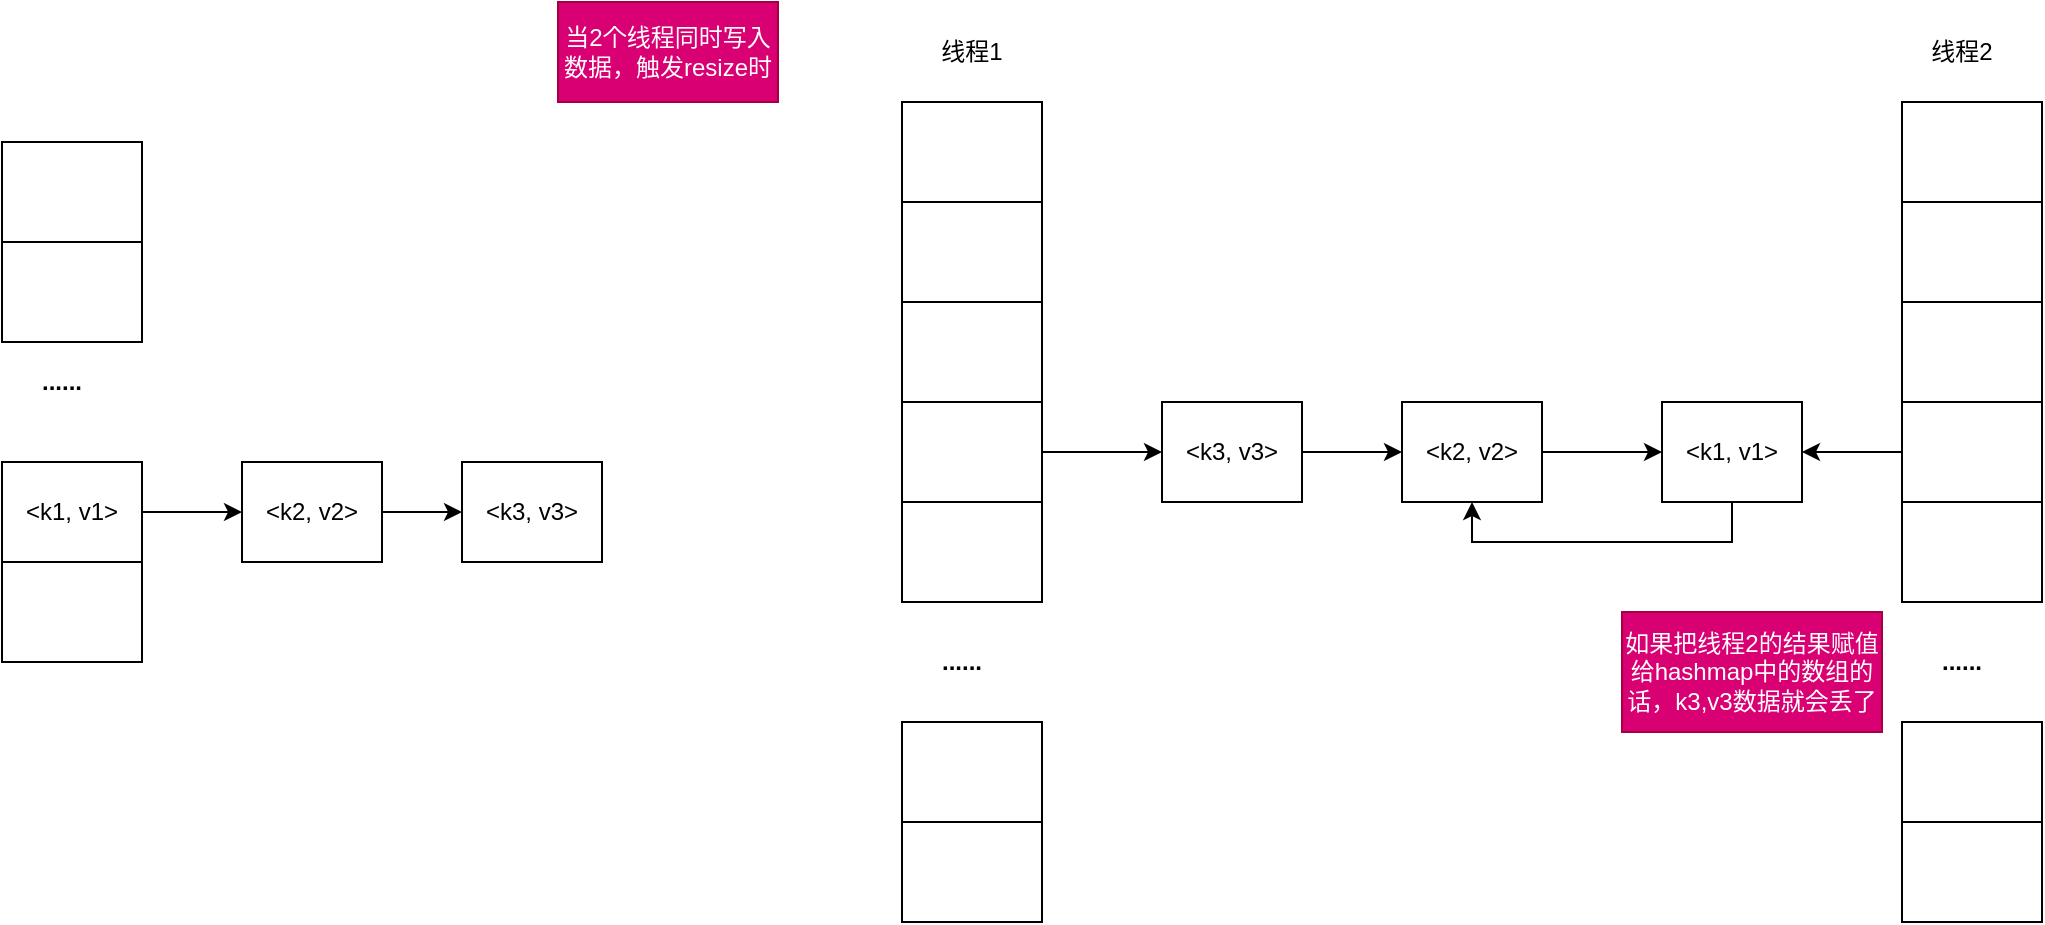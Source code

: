 <mxfile version="12.2.9" type="github" pages="1">
  <diagram id="ascZHyp_YfK_p-528XNL" name="第 1 页">
    <mxGraphModel dx="1422" dy="762" grid="1" gridSize="10" guides="1" tooltips="1" connect="1" arrows="1" fold="1" page="1" pageScale="1" pageWidth="827" pageHeight="1169" math="0" shadow="0">
      <root>
        <mxCell id="0"/>
        <mxCell id="1" parent="0"/>
        <mxCell id="5aiVry4SEzzhgw1wP6Zf-1" value="" style="rounded=0;whiteSpace=wrap;html=1;" vertex="1" parent="1">
          <mxGeometry x="80" y="230" width="70" height="50" as="geometry"/>
        </mxCell>
        <mxCell id="5aiVry4SEzzhgw1wP6Zf-2" value="" style="rounded=0;whiteSpace=wrap;html=1;" vertex="1" parent="1">
          <mxGeometry x="80" y="280" width="70" height="50" as="geometry"/>
        </mxCell>
        <mxCell id="5aiVry4SEzzhgw1wP6Zf-8" style="edgeStyle=orthogonalEdgeStyle;rounded=0;orthogonalLoop=1;jettySize=auto;html=1;entryX=0;entryY=0.5;entryDx=0;entryDy=0;" edge="1" parent="1" source="5aiVry4SEzzhgw1wP6Zf-4" target="5aiVry4SEzzhgw1wP6Zf-7">
          <mxGeometry relative="1" as="geometry"/>
        </mxCell>
        <mxCell id="5aiVry4SEzzhgw1wP6Zf-4" value="&amp;lt;k1, v1&amp;gt;" style="rounded=0;whiteSpace=wrap;html=1;fontStyle=0" vertex="1" parent="1">
          <mxGeometry x="80" y="390" width="70" height="50" as="geometry"/>
        </mxCell>
        <mxCell id="5aiVry4SEzzhgw1wP6Zf-5" value="&lt;b&gt;......&lt;/b&gt;" style="text;html=1;strokeColor=none;fillColor=none;align=center;verticalAlign=middle;whiteSpace=wrap;rounded=0;" vertex="1" parent="1">
          <mxGeometry x="90" y="340" width="40" height="20" as="geometry"/>
        </mxCell>
        <mxCell id="5aiVry4SEzzhgw1wP6Zf-6" value="" style="rounded=0;whiteSpace=wrap;html=1;" vertex="1" parent="1">
          <mxGeometry x="80" y="440" width="70" height="50" as="geometry"/>
        </mxCell>
        <mxCell id="5aiVry4SEzzhgw1wP6Zf-10" style="edgeStyle=orthogonalEdgeStyle;rounded=0;orthogonalLoop=1;jettySize=auto;html=1;" edge="1" parent="1" source="5aiVry4SEzzhgw1wP6Zf-7" target="5aiVry4SEzzhgw1wP6Zf-9">
          <mxGeometry relative="1" as="geometry"/>
        </mxCell>
        <mxCell id="5aiVry4SEzzhgw1wP6Zf-7" value="&amp;lt;k2, v2&amp;gt;" style="rounded=0;whiteSpace=wrap;html=1;fontStyle=0" vertex="1" parent="1">
          <mxGeometry x="200" y="390" width="70" height="50" as="geometry"/>
        </mxCell>
        <mxCell id="5aiVry4SEzzhgw1wP6Zf-9" value="&amp;lt;k3, v3&amp;gt;" style="rounded=0;whiteSpace=wrap;html=1;fontStyle=0" vertex="1" parent="1">
          <mxGeometry x="310" y="390" width="70" height="50" as="geometry"/>
        </mxCell>
        <mxCell id="5aiVry4SEzzhgw1wP6Zf-11" value="当2个线程同时写入数据，触发resize时" style="text;html=1;strokeColor=#A50040;fillColor=#d80073;align=center;verticalAlign=middle;whiteSpace=wrap;rounded=0;fontColor=#ffffff;" vertex="1" parent="1">
          <mxGeometry x="358" y="160" width="110" height="50" as="geometry"/>
        </mxCell>
        <mxCell id="5aiVry4SEzzhgw1wP6Zf-12" value="" style="rounded=0;whiteSpace=wrap;html=1;" vertex="1" parent="1">
          <mxGeometry x="530" y="210" width="70" height="50" as="geometry"/>
        </mxCell>
        <mxCell id="5aiVry4SEzzhgw1wP6Zf-13" value="" style="rounded=0;whiteSpace=wrap;html=1;" vertex="1" parent="1">
          <mxGeometry x="530" y="260" width="70" height="50" as="geometry"/>
        </mxCell>
        <mxCell id="5aiVry4SEzzhgw1wP6Zf-14" value="" style="rounded=0;whiteSpace=wrap;html=1;" vertex="1" parent="1">
          <mxGeometry x="530" y="310" width="70" height="50" as="geometry"/>
        </mxCell>
        <mxCell id="5aiVry4SEzzhgw1wP6Zf-21" style="edgeStyle=orthogonalEdgeStyle;rounded=0;orthogonalLoop=1;jettySize=auto;html=1;entryX=0;entryY=0.5;entryDx=0;entryDy=0;" edge="1" parent="1" source="5aiVry4SEzzhgw1wP6Zf-15" target="5aiVry4SEzzhgw1wP6Zf-20">
          <mxGeometry relative="1" as="geometry"/>
        </mxCell>
        <mxCell id="5aiVry4SEzzhgw1wP6Zf-15" value="" style="rounded=0;whiteSpace=wrap;html=1;" vertex="1" parent="1">
          <mxGeometry x="530" y="360" width="70" height="50" as="geometry"/>
        </mxCell>
        <mxCell id="5aiVry4SEzzhgw1wP6Zf-16" value="" style="rounded=0;whiteSpace=wrap;html=1;" vertex="1" parent="1">
          <mxGeometry x="530" y="410" width="70" height="50" as="geometry"/>
        </mxCell>
        <mxCell id="5aiVry4SEzzhgw1wP6Zf-17" value="" style="rounded=0;whiteSpace=wrap;html=1;" vertex="1" parent="1">
          <mxGeometry x="530" y="520" width="70" height="50" as="geometry"/>
        </mxCell>
        <mxCell id="5aiVry4SEzzhgw1wP6Zf-18" value="&lt;b&gt;......&lt;/b&gt;" style="text;html=1;strokeColor=none;fillColor=none;align=center;verticalAlign=middle;whiteSpace=wrap;rounded=0;" vertex="1" parent="1">
          <mxGeometry x="540" y="480" width="40" height="20" as="geometry"/>
        </mxCell>
        <mxCell id="5aiVry4SEzzhgw1wP6Zf-19" value="" style="rounded=0;whiteSpace=wrap;html=1;" vertex="1" parent="1">
          <mxGeometry x="530" y="570" width="70" height="50" as="geometry"/>
        </mxCell>
        <mxCell id="5aiVry4SEzzhgw1wP6Zf-23" style="edgeStyle=orthogonalEdgeStyle;rounded=0;orthogonalLoop=1;jettySize=auto;html=1;entryX=0;entryY=0.5;entryDx=0;entryDy=0;" edge="1" parent="1" source="5aiVry4SEzzhgw1wP6Zf-20" target="5aiVry4SEzzhgw1wP6Zf-22">
          <mxGeometry relative="1" as="geometry"/>
        </mxCell>
        <mxCell id="5aiVry4SEzzhgw1wP6Zf-20" value="&amp;lt;k3, v3&amp;gt;" style="rounded=0;whiteSpace=wrap;html=1;fontStyle=0" vertex="1" parent="1">
          <mxGeometry x="660" y="360" width="70" height="50" as="geometry"/>
        </mxCell>
        <mxCell id="5aiVry4SEzzhgw1wP6Zf-25" style="edgeStyle=orthogonalEdgeStyle;rounded=0;orthogonalLoop=1;jettySize=auto;html=1;entryX=0;entryY=0.5;entryDx=0;entryDy=0;" edge="1" parent="1" source="5aiVry4SEzzhgw1wP6Zf-22" target="5aiVry4SEzzhgw1wP6Zf-24">
          <mxGeometry relative="1" as="geometry"/>
        </mxCell>
        <mxCell id="5aiVry4SEzzhgw1wP6Zf-22" value="&amp;lt;k2, v2&amp;gt;" style="rounded=0;whiteSpace=wrap;html=1;fontStyle=0" vertex="1" parent="1">
          <mxGeometry x="780" y="360" width="70" height="50" as="geometry"/>
        </mxCell>
        <mxCell id="5aiVry4SEzzhgw1wP6Zf-35" style="edgeStyle=orthogonalEdgeStyle;rounded=0;orthogonalLoop=1;jettySize=auto;html=1;entryX=0.5;entryY=1;entryDx=0;entryDy=0;" edge="1" parent="1" source="5aiVry4SEzzhgw1wP6Zf-24" target="5aiVry4SEzzhgw1wP6Zf-22">
          <mxGeometry relative="1" as="geometry">
            <Array as="points">
              <mxPoint x="945" y="430"/>
              <mxPoint x="815" y="430"/>
            </Array>
          </mxGeometry>
        </mxCell>
        <mxCell id="5aiVry4SEzzhgw1wP6Zf-24" value="&amp;lt;k1, v1&amp;gt;" style="rounded=0;whiteSpace=wrap;html=1;fontStyle=0" vertex="1" parent="1">
          <mxGeometry x="910" y="360" width="70" height="50" as="geometry"/>
        </mxCell>
        <mxCell id="5aiVry4SEzzhgw1wP6Zf-26" value="" style="rounded=0;whiteSpace=wrap;html=1;" vertex="1" parent="1">
          <mxGeometry x="1030" y="210" width="70" height="50" as="geometry"/>
        </mxCell>
        <mxCell id="5aiVry4SEzzhgw1wP6Zf-27" value="" style="rounded=0;whiteSpace=wrap;html=1;" vertex="1" parent="1">
          <mxGeometry x="1030" y="260" width="70" height="50" as="geometry"/>
        </mxCell>
        <mxCell id="5aiVry4SEzzhgw1wP6Zf-28" value="" style="rounded=0;whiteSpace=wrap;html=1;" vertex="1" parent="1">
          <mxGeometry x="1030" y="310" width="70" height="50" as="geometry"/>
        </mxCell>
        <mxCell id="5aiVry4SEzzhgw1wP6Zf-34" style="edgeStyle=orthogonalEdgeStyle;rounded=0;orthogonalLoop=1;jettySize=auto;html=1;entryX=1;entryY=0.5;entryDx=0;entryDy=0;" edge="1" parent="1" source="5aiVry4SEzzhgw1wP6Zf-29" target="5aiVry4SEzzhgw1wP6Zf-24">
          <mxGeometry relative="1" as="geometry"/>
        </mxCell>
        <mxCell id="5aiVry4SEzzhgw1wP6Zf-29" value="" style="rounded=0;whiteSpace=wrap;html=1;" vertex="1" parent="1">
          <mxGeometry x="1030" y="360" width="70" height="50" as="geometry"/>
        </mxCell>
        <mxCell id="5aiVry4SEzzhgw1wP6Zf-30" value="" style="rounded=0;whiteSpace=wrap;html=1;" vertex="1" parent="1">
          <mxGeometry x="1030" y="410" width="70" height="50" as="geometry"/>
        </mxCell>
        <mxCell id="5aiVry4SEzzhgw1wP6Zf-31" value="" style="rounded=0;whiteSpace=wrap;html=1;" vertex="1" parent="1">
          <mxGeometry x="1030" y="520" width="70" height="50" as="geometry"/>
        </mxCell>
        <mxCell id="5aiVry4SEzzhgw1wP6Zf-32" value="&lt;b&gt;......&lt;/b&gt;" style="text;html=1;strokeColor=none;fillColor=none;align=center;verticalAlign=middle;whiteSpace=wrap;rounded=0;" vertex="1" parent="1">
          <mxGeometry x="1040" y="480" width="40" height="20" as="geometry"/>
        </mxCell>
        <mxCell id="5aiVry4SEzzhgw1wP6Zf-33" value="" style="rounded=0;whiteSpace=wrap;html=1;" vertex="1" parent="1">
          <mxGeometry x="1030" y="570" width="70" height="50" as="geometry"/>
        </mxCell>
        <mxCell id="5aiVry4SEzzhgw1wP6Zf-36" value="线程1" style="text;html=1;strokeColor=none;fillColor=none;align=center;verticalAlign=middle;whiteSpace=wrap;rounded=0;" vertex="1" parent="1">
          <mxGeometry x="545" y="175" width="40" height="20" as="geometry"/>
        </mxCell>
        <mxCell id="5aiVry4SEzzhgw1wP6Zf-37" value="线程2" style="text;html=1;strokeColor=none;fillColor=none;align=center;verticalAlign=middle;whiteSpace=wrap;rounded=0;" vertex="1" parent="1">
          <mxGeometry x="1040" y="175" width="40" height="20" as="geometry"/>
        </mxCell>
        <mxCell id="5aiVry4SEzzhgw1wP6Zf-38" value="如果把线程2的结果赋值给hashmap中的数组的话，k3,v3数据就会丢了" style="text;html=1;strokeColor=#A50040;fillColor=#d80073;align=center;verticalAlign=middle;whiteSpace=wrap;rounded=0;fontColor=#ffffff;" vertex="1" parent="1">
          <mxGeometry x="890" y="465" width="130" height="60" as="geometry"/>
        </mxCell>
      </root>
    </mxGraphModel>
  </diagram>
</mxfile>

